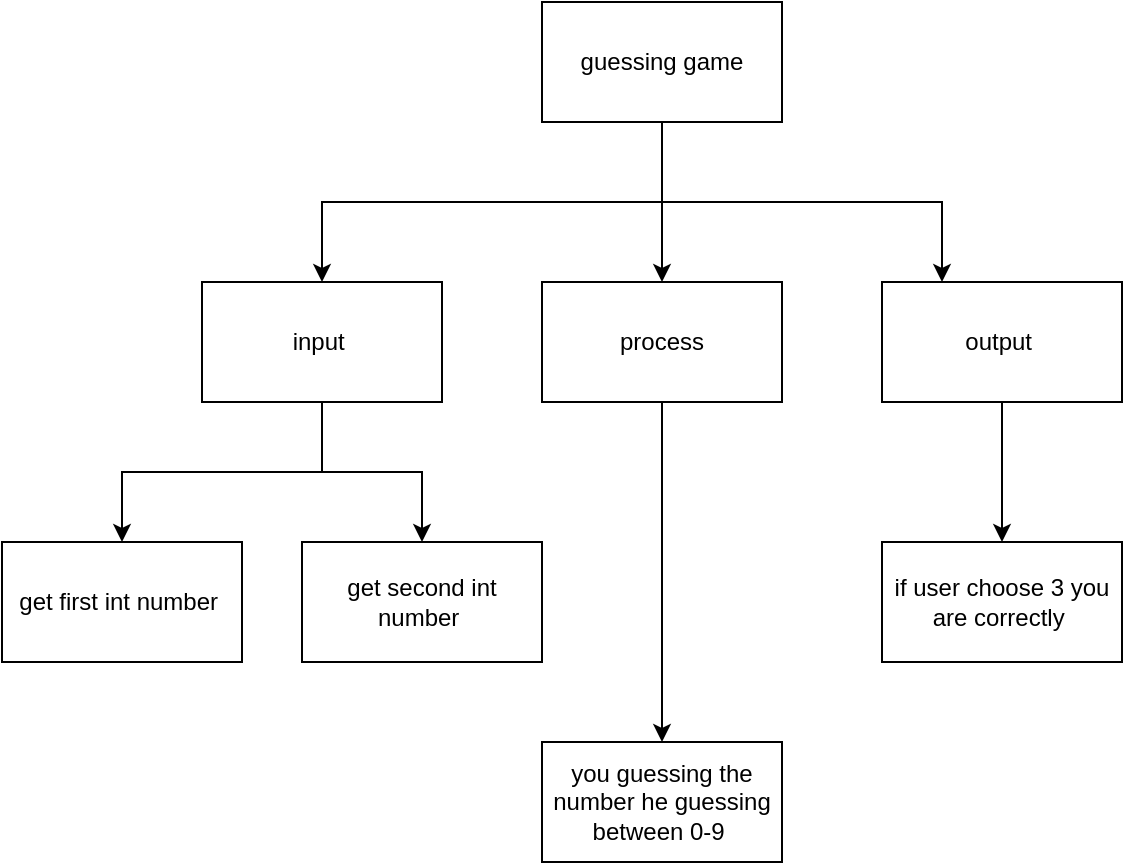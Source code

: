 <mxfile>
    <diagram id="b-8MDv3eXwseDEL6-V1B" name="Page-1">
        <mxGraphModel dx="1074" dy="741" grid="1" gridSize="10" guides="1" tooltips="1" connect="1" arrows="1" fold="1" page="1" pageScale="1" pageWidth="827" pageHeight="1169" math="0" shadow="0">
            <root>
                <mxCell id="0"/>
                <mxCell id="1" parent="0"/>
                <mxCell id="8" style="edgeStyle=orthogonalEdgeStyle;html=1;entryX=0.5;entryY=0;entryDx=0;entryDy=0;rounded=0;" edge="1" parent="1" source="2" target="6">
                    <mxGeometry relative="1" as="geometry"/>
                </mxCell>
                <mxCell id="9" style="edgeStyle=orthogonalEdgeStyle;rounded=0;html=1;" edge="1" parent="1" source="2" target="7">
                    <mxGeometry relative="1" as="geometry"/>
                </mxCell>
                <mxCell id="2" value="input&amp;nbsp;" style="rounded=0;whiteSpace=wrap;html=1;" vertex="1" parent="1">
                    <mxGeometry x="130" y="210" width="120" height="60" as="geometry"/>
                </mxCell>
                <mxCell id="12" style="edgeStyle=orthogonalEdgeStyle;rounded=0;html=1;" edge="1" parent="1" source="3" target="4">
                    <mxGeometry relative="1" as="geometry"/>
                </mxCell>
                <mxCell id="15" style="edgeStyle=orthogonalEdgeStyle;rounded=0;html=1;" edge="1" parent="1" source="3" target="2">
                    <mxGeometry relative="1" as="geometry">
                        <Array as="points">
                            <mxPoint x="360" y="170"/>
                            <mxPoint x="190" y="170"/>
                        </Array>
                    </mxGeometry>
                </mxCell>
                <mxCell id="16" style="edgeStyle=orthogonalEdgeStyle;rounded=0;html=1;" edge="1" parent="1" source="3" target="5">
                    <mxGeometry relative="1" as="geometry">
                        <Array as="points">
                            <mxPoint x="360" y="170"/>
                            <mxPoint x="500" y="170"/>
                        </Array>
                    </mxGeometry>
                </mxCell>
                <mxCell id="3" value="guessing game" style="rounded=0;whiteSpace=wrap;html=1;" vertex="1" parent="1">
                    <mxGeometry x="300" y="70" width="120" height="60" as="geometry"/>
                </mxCell>
                <mxCell id="19" style="edgeStyle=orthogonalEdgeStyle;rounded=0;html=1;" edge="1" parent="1" source="4" target="18">
                    <mxGeometry relative="1" as="geometry"/>
                </mxCell>
                <mxCell id="4" value="process" style="rounded=0;whiteSpace=wrap;html=1;" vertex="1" parent="1">
                    <mxGeometry x="300" y="210" width="120" height="60" as="geometry"/>
                </mxCell>
                <mxCell id="21" style="edgeStyle=orthogonalEdgeStyle;rounded=0;html=1;" edge="1" parent="1" source="5" target="20">
                    <mxGeometry relative="1" as="geometry"/>
                </mxCell>
                <mxCell id="5" value="output&amp;nbsp;" style="rounded=0;whiteSpace=wrap;html=1;" vertex="1" parent="1">
                    <mxGeometry x="470" y="210" width="120" height="60" as="geometry"/>
                </mxCell>
                <mxCell id="6" value="get first int number&amp;nbsp;" style="rounded=0;whiteSpace=wrap;html=1;" vertex="1" parent="1">
                    <mxGeometry x="30" y="340" width="120" height="60" as="geometry"/>
                </mxCell>
                <mxCell id="7" value="get second int number&amp;nbsp;" style="rounded=0;whiteSpace=wrap;html=1;" vertex="1" parent="1">
                    <mxGeometry x="180" y="340" width="120" height="60" as="geometry"/>
                </mxCell>
                <mxCell id="18" value="you guessing the number he guessing between 0-9&amp;nbsp;" style="rounded=0;whiteSpace=wrap;html=1;" vertex="1" parent="1">
                    <mxGeometry x="300" y="440" width="120" height="60" as="geometry"/>
                </mxCell>
                <mxCell id="20" value="if user choose 3 you are correctly&amp;nbsp;" style="rounded=0;whiteSpace=wrap;html=1;" vertex="1" parent="1">
                    <mxGeometry x="470" y="340" width="120" height="60" as="geometry"/>
                </mxCell>
            </root>
        </mxGraphModel>
    </diagram>
</mxfile>